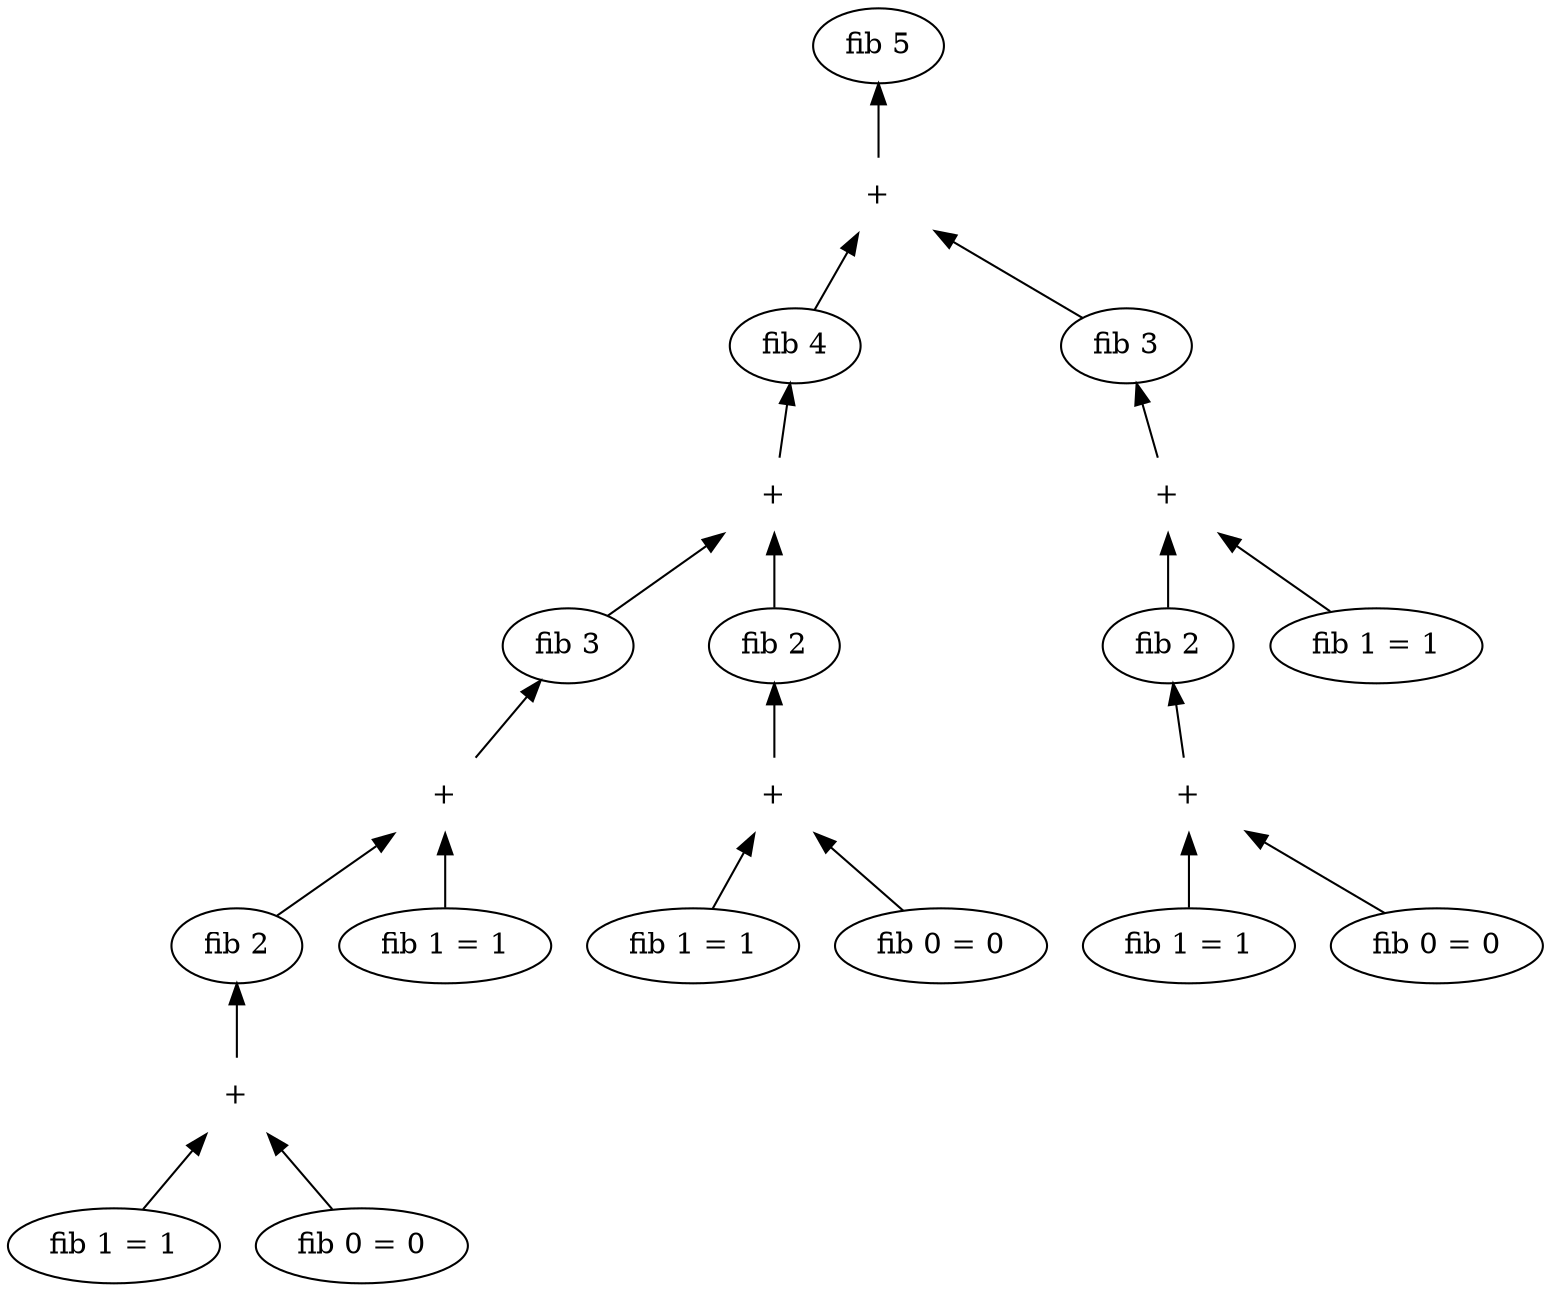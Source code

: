 digraph fibonacci {
  rankdir = BT
  f5 [label = "fib 5"]
  f5p [label = "+", shape=none]
  f4 [label = "fib 4"]
  f3 [label = "fib 3"]

  f5p -> f5
  f4 -> f5p
  f3 -> f5p

  f4p [label = "+", shape=none]
  f3_1 [label = "fib 3"]
  f2_1 [label = "fib 2"]

  f4p -> f4
  f3_1 -> f4p
  f2_1 -> f4p

  f3p [label = "+", shape=none]
  f2_2 [label = "fib 2"]
  f1 [label = "fib 1 = 1"]

  f3p -> f3
  f2_2 -> f3p
  f1 -> f3p

  f3p1 [label = "+", shape=none]
  f2_3 [label = "fib 2"]
  f1_3 [label = "fib 1 = 1"]
  f3p1 -> f3_1
  f2_3 -> f3p1
  f1_3 -> f3p1

  f2p1 [label = "+", shape=none]
  f1_4 [label = "fib 1 = 1"]
  f0_4 [label = "fib 0 = 0"]
  f2p1 -> f2_1
  f1_4 -> f2p1
  f0_4 -> f2p1
  
  f2p2 [label = "+", shape=none]
  f1_5 [label = "fib 1 = 1"]
  f0_5 [label = "fib 0 = 0"]
  f2p2 -> f2_2
  f1_5 -> f2p2
  f0_5 -> f2p2

  f2p3 [label = "+", shape=none]
  f1_6 [label = "fib 1 = 1"]
  f0_6 [label = "fib 0 = 0"]
  f2p3 -> f2_3
  f1_6 -> f2p3
  f0_6 -> f2p3
}
